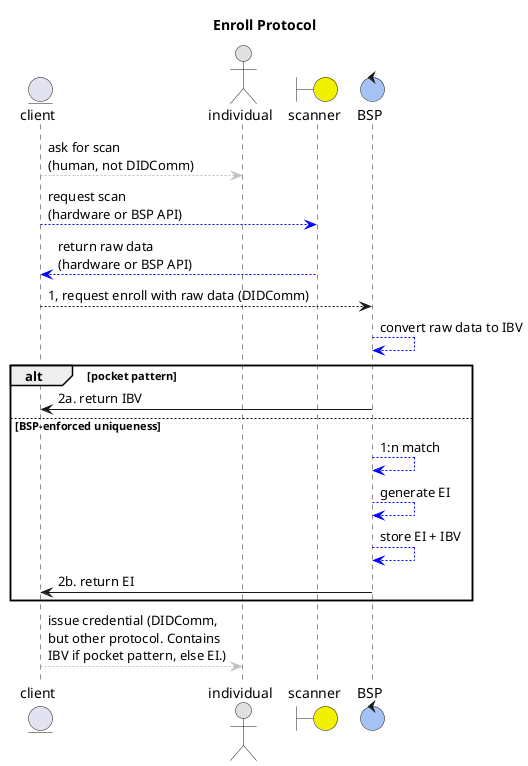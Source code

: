 @startuml
title Enroll Protocol
entity client
actor individual #e0e0e0
boundary scanner #f0f000
control BSP #a4c2f4ff

client -[#c0c0c0]-> individual: ask for scan\n(human, not DIDComm)
client -[#blue]-> scanner: request scan\n(hardware or BSP API)
scanner -[#blue]-> client: return raw data\n(hardware or BSP API)
client --> BSP: 1, request enroll with raw data (DIDComm)
BSP -[#blue]-> BSP: convert raw data to IBV
alt pocket pattern
BSP -> client: 2a. return IBV
else BSP-enforced uniqueness
BSP -[#blue]-> BSP: 1:n match
BSP -[#blue]-> BSP: generate EI
BSP -[#blue]-> BSP: store EI + IBV
BSP -> client: 2b. return EI
end
client -[#c0c0c0]-> individual: issue credential (DIDComm,\nbut other protocol. Contains\nIBV if pocket pattern, else EI.)

@enduml